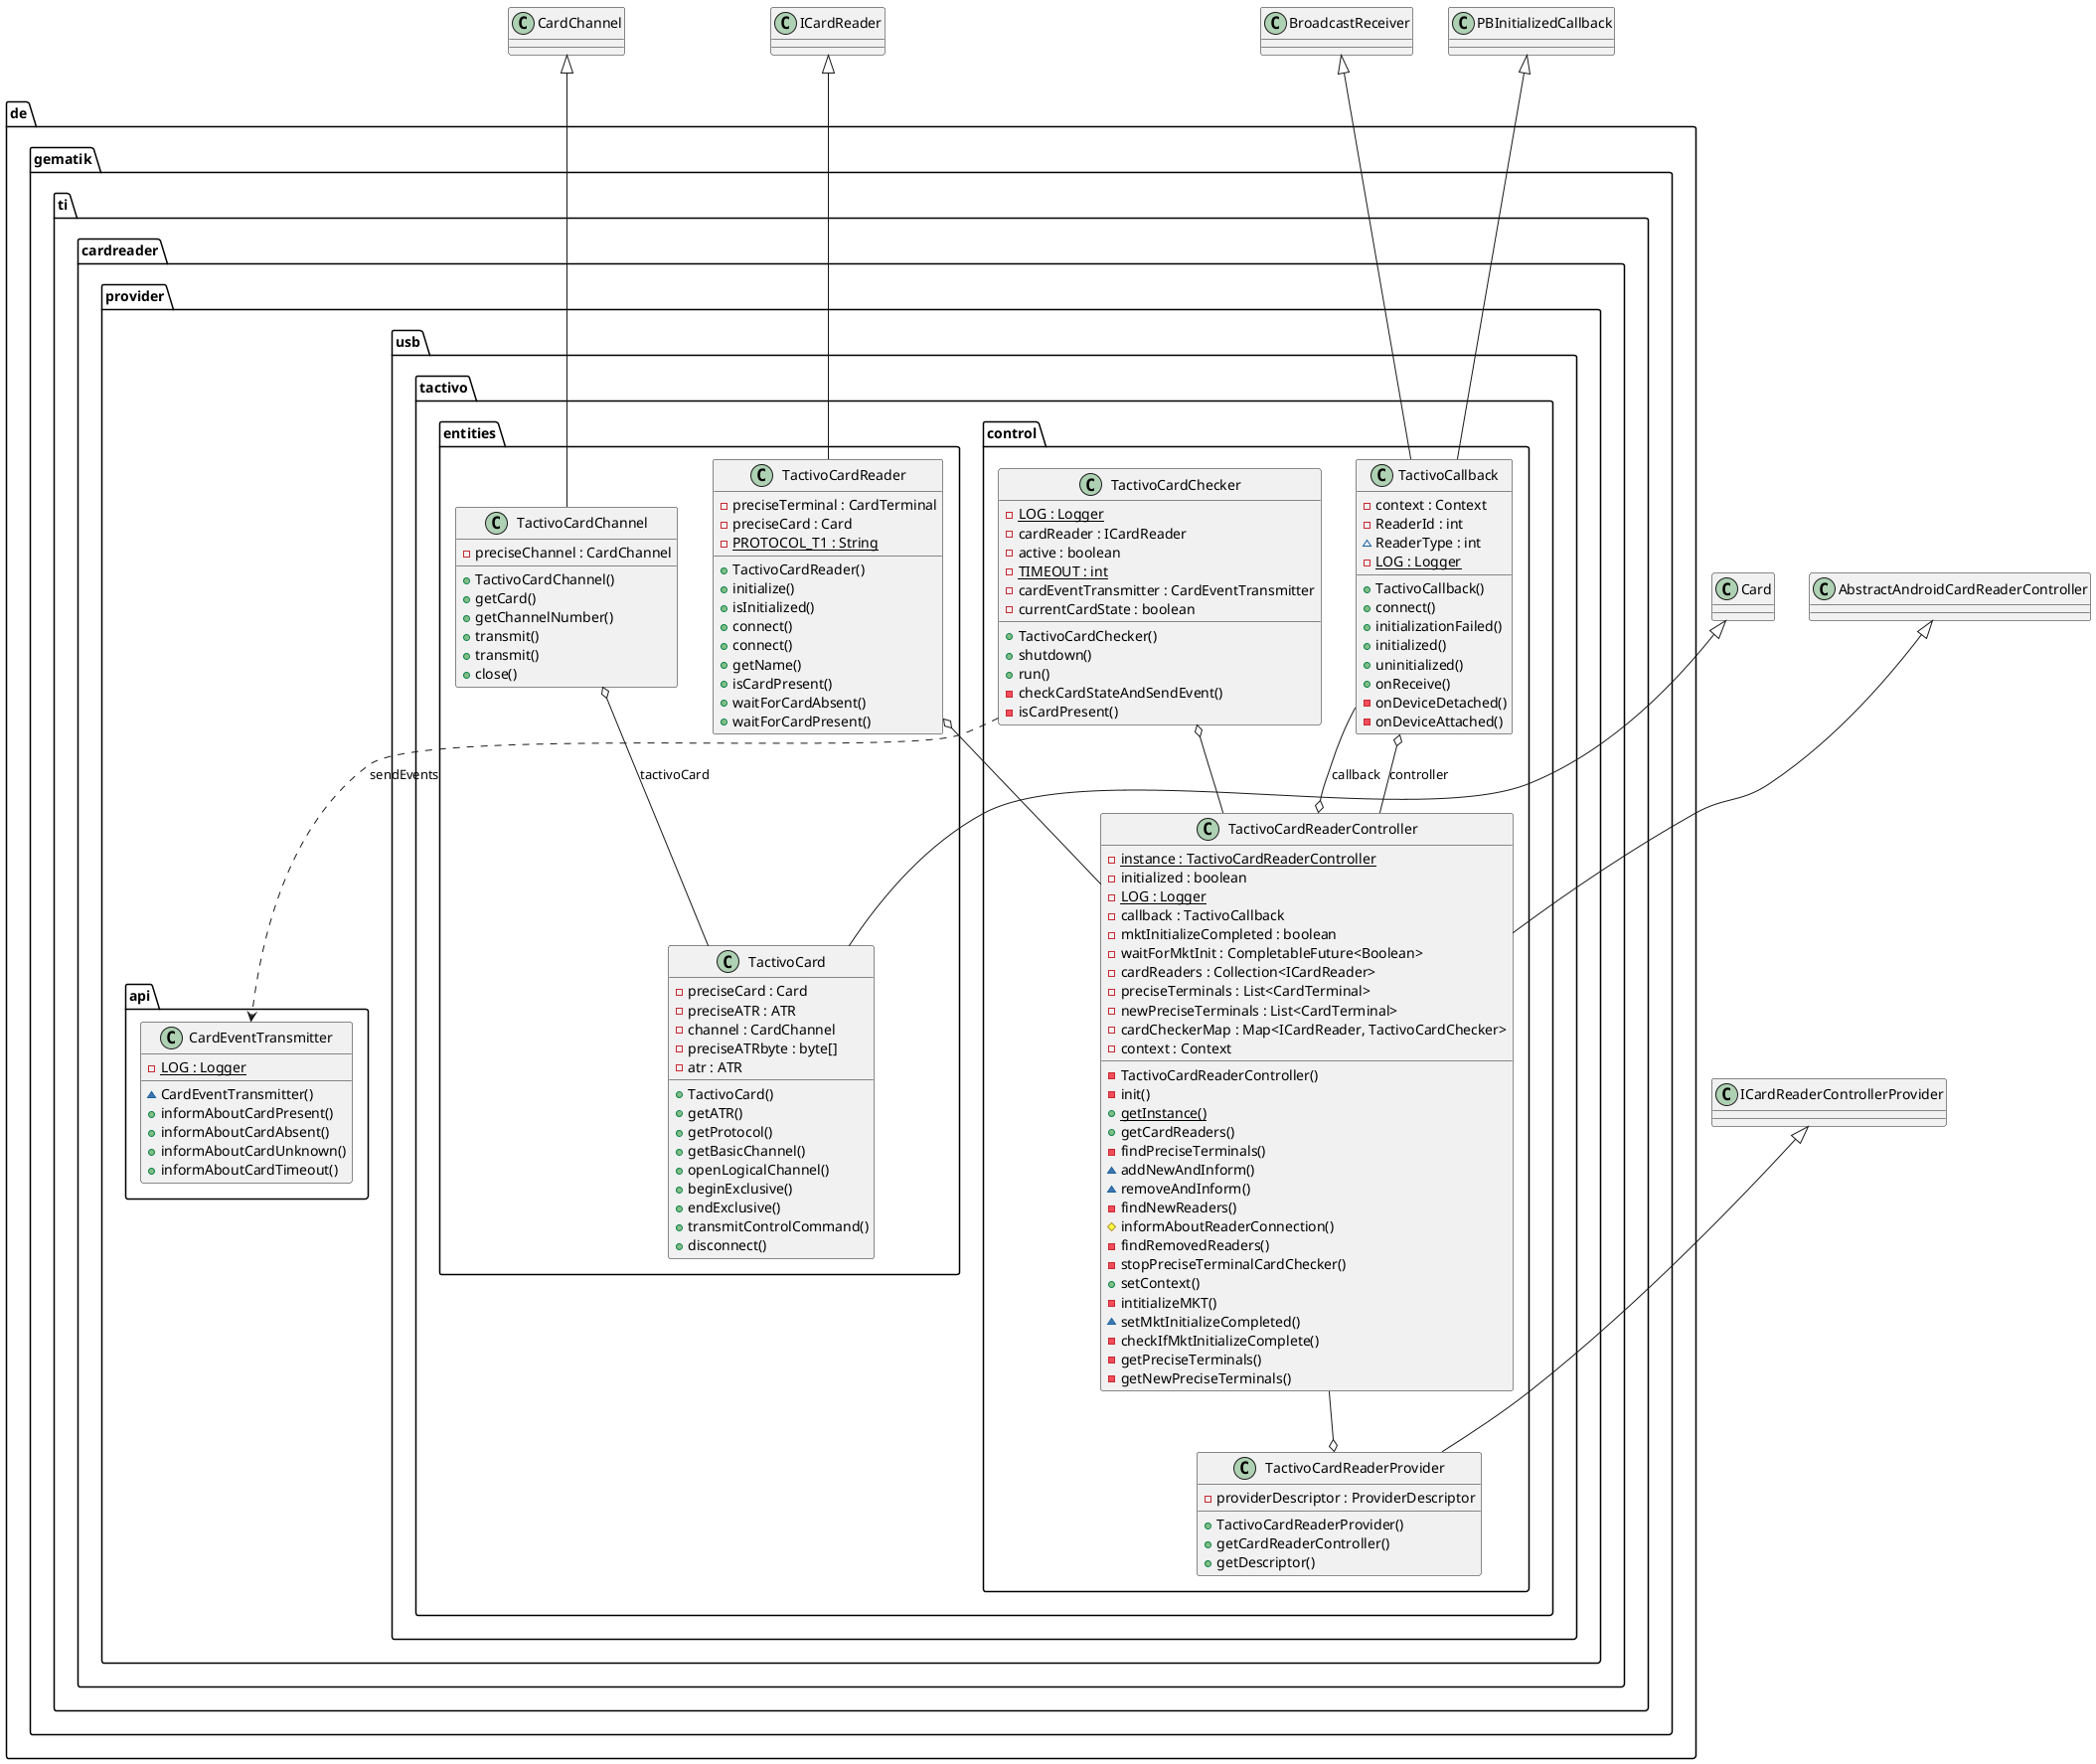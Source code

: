 @startuml

  package de.gematik.ti.cardreader.provider.usb.tactivo {
    package de.gematik.ti.cardreader.provider.usb.tactivo.control {
      class TactivoCallback {
          - context : Context
          - ReaderId : int
          ~ ReaderType : int
          {static} - LOG : Logger
          + TactivoCallback()
          + connect()
          + initializationFailed()
          + initialized()
          + uninitialized()
          + onReceive()
          - onDeviceDetached()
          - onDeviceAttached()
      }
    }
  }
  

  package de.gematik.ti.cardreader.provider.usb.tactivo {
     package de.gematik.ti.cardreader.provider.usb.tactivo.control {
       class TactivoCardReaderController {
           {static} - instance : TactivoCardReaderController
           - initialized : boolean
           {static} - LOG : Logger
           - callback : TactivoCallback
           - mktInitializeCompleted : boolean
           - waitForMktInit : CompletableFuture<Boolean>
           - cardReaders : Collection<ICardReader>
           - preciseTerminals : List<CardTerminal>
           - newPreciseTerminals : List<CardTerminal>
           - cardCheckerMap : Map<ICardReader, TactivoCardChecker>
           - context : Context
           - TactivoCardReaderController()
           - init()
           {static} + getInstance()
           + getCardReaders()
           - findPreciseTerminals()
           ~ addNewAndInform()
           ~ removeAndInform()
           - findNewReaders()
           # informAboutReaderConnection()
           - findRemovedReaders()
           - stopPreciseTerminalCardChecker()
           + setContext()
           - intitializeMKT()
           ~ setMktInitializeCompleted()
           - checkIfMktInitializeComplete()
           - getPreciseTerminals()
           - getNewPreciseTerminals()
       }
     }
   }


    package de.gematik.ti.cardreader.provider.api {
        class CardEventTransmitter {
            {static} - LOG : Logger
            ~ CardEventTransmitter()
            + informAboutCardPresent()
            + informAboutCardAbsent()
            + informAboutCardUnknown()
            + informAboutCardTimeout()
        }
      }


  package de.gematik.ti.cardreader.provider.usb.tactivo {
    package de.gematik.ti.cardreader.provider.usb.tactivo.control {
      class TactivoCardReaderProvider {
          - providerDescriptor : ProviderDescriptor
          + TactivoCardReaderProvider()
          + getCardReaderController()
          + getDescriptor()
      }
    }
  }

  package de.gematik.ti.cardreader.provider.usb.tactivo {
      package de.gematik.ti.cardreader.provider.usb.tactivo.entities {
        class TactivoCard {
            - preciseCard : Card
            - preciseATR : ATR
            - channel : CardChannel
            - preciseATRbyte : byte[]
            - atr : ATR
            + TactivoCard()
            + getATR()
            + getProtocol()
            + getBasicChannel()
            + openLogicalChannel()
            + beginExclusive()
            + endExclusive()
            + transmitControlCommand()
            + disconnect()
        }
      }
    }


    package de.gematik.ti.cardreader.provider.usb.tactivo {
      package de.gematik.ti.cardreader.provider.usb.tactivo.entities {
        class TactivoCardChannel {
            - preciseChannel : CardChannel
            + TactivoCardChannel()
            + getCard()
            + getChannelNumber()
            + transmit()
            + transmit()
            + close()
        }
      }
    }


    package de.gematik.ti.cardreader.provider.usb.tactivo {
      package de.gematik.ti.cardreader.provider.usb.tactivo.entities {
        class TactivoCardReader {
            - preciseTerminal : CardTerminal
            - preciseCard : Card
            {static} - PROTOCOL_T1 : String
            + TactivoCardReader()
            + initialize()
            + isInitialized()
            + connect()
            + connect()
            + getName()
            + isCardPresent()
            + waitForCardAbsent()
            + waitForCardPresent()
        }
      }
    }

  package de.gematik.ti.cardreader.provider.usb.tactivo {
      package de.gematik.ti.cardreader.provider.usb.tactivo.control {
        class TactivoCardChecker {
            {static} - LOG : Logger
            - cardReader : ICardReader
            - active : boolean
            {static} - TIMEOUT : int
            - cardEventTransmitter : CardEventTransmitter
            - currentCardState : boolean
            + TactivoCardChecker()
            + shutdown()
            + run()
            - checkCardStateAndSendEvent()
            - isCardPresent()
        }
      }
    }
  
  TactivoCallback -up-|> PBInitializedCallback
  TactivoCallback -up-|> BroadcastReceiver
  TactivoCallback o-- TactivoCardReaderController : controller
  TactivoCardReaderController -up-|> AbstractAndroidCardReaderController
  TactivoCardReaderController o-- TactivoCallback : callback
  TactivoCardChecker o-- TactivoCardReaderController
  TactivoCardReader o-- TactivoCardReaderController
  TactivoCardChecker ..> CardEventTransmitter : sendEvents
  TactivoCardReaderController --o TactivoCardReaderProvider
  TactivoCardReaderProvider -up-|> ICardReaderControllerProvider
  TactivoCard -up-|> Card
  TactivoCardChannel -up-|> CardChannel
  TactivoCardChannel o-- TactivoCard : tactivoCard
  TactivoCardReader -up-|> ICardReader

@enduml
